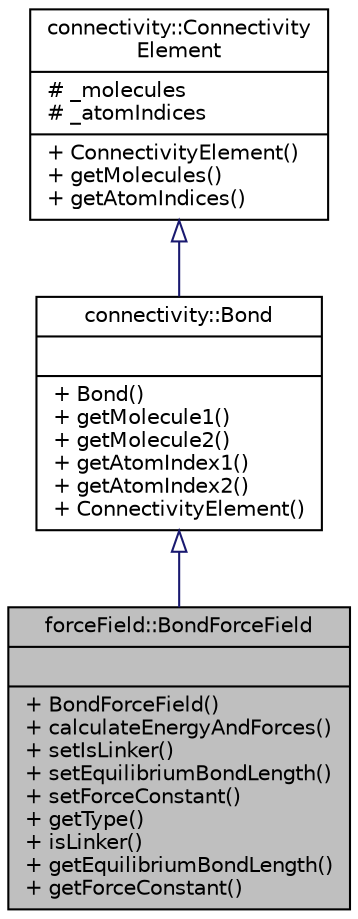 digraph "forceField::BondForceField"
{
 // LATEX_PDF_SIZE
  edge [fontname="Helvetica",fontsize="10",labelfontname="Helvetica",labelfontsize="10"];
  node [fontname="Helvetica",fontsize="10",shape=record];
  Node1 [label="{forceField::BondForceField\n||+ BondForceField()\l+ calculateEnergyAndForces()\l+ setIsLinker()\l+ setEquilibriumBondLength()\l+ setForceConstant()\l+ getType()\l+ isLinker()\l+ getEquilibriumBondLength()\l+ getForceConstant()\l}",height=0.2,width=0.4,color="black", fillcolor="grey75", style="filled", fontcolor="black",tooltip="force field object for single angle"];
  Node2 -> Node1 [dir="back",color="midnightblue",fontsize="10",style="solid",arrowtail="onormal",fontname="Helvetica"];
  Node2 [label="{connectivity::Bond\n||+ Bond()\l+ getMolecule1()\l+ getMolecule2()\l+ getAtomIndex1()\l+ getAtomIndex2()\l+ ConnectivityElement()\l}",height=0.2,width=0.4,color="black", fillcolor="white", style="filled",URL="$classconnectivity_1_1Bond.html",tooltip="Represents a bond between two atoms."];
  Node3 -> Node2 [dir="back",color="midnightblue",fontsize="10",style="solid",arrowtail="onormal",fontname="Helvetica"];
  Node3 [label="{connectivity::Connectivity\lElement\n|# _molecules\l# _atomIndices\l|+ ConnectivityElement()\l+ getMolecules()\l+ getAtomIndices()\l}",height=0.2,width=0.4,color="black", fillcolor="white", style="filled",URL="$classconnectivity_1_1ConnectivityElement.html",tooltip="Represents a connectivity element between n atoms."];
}
